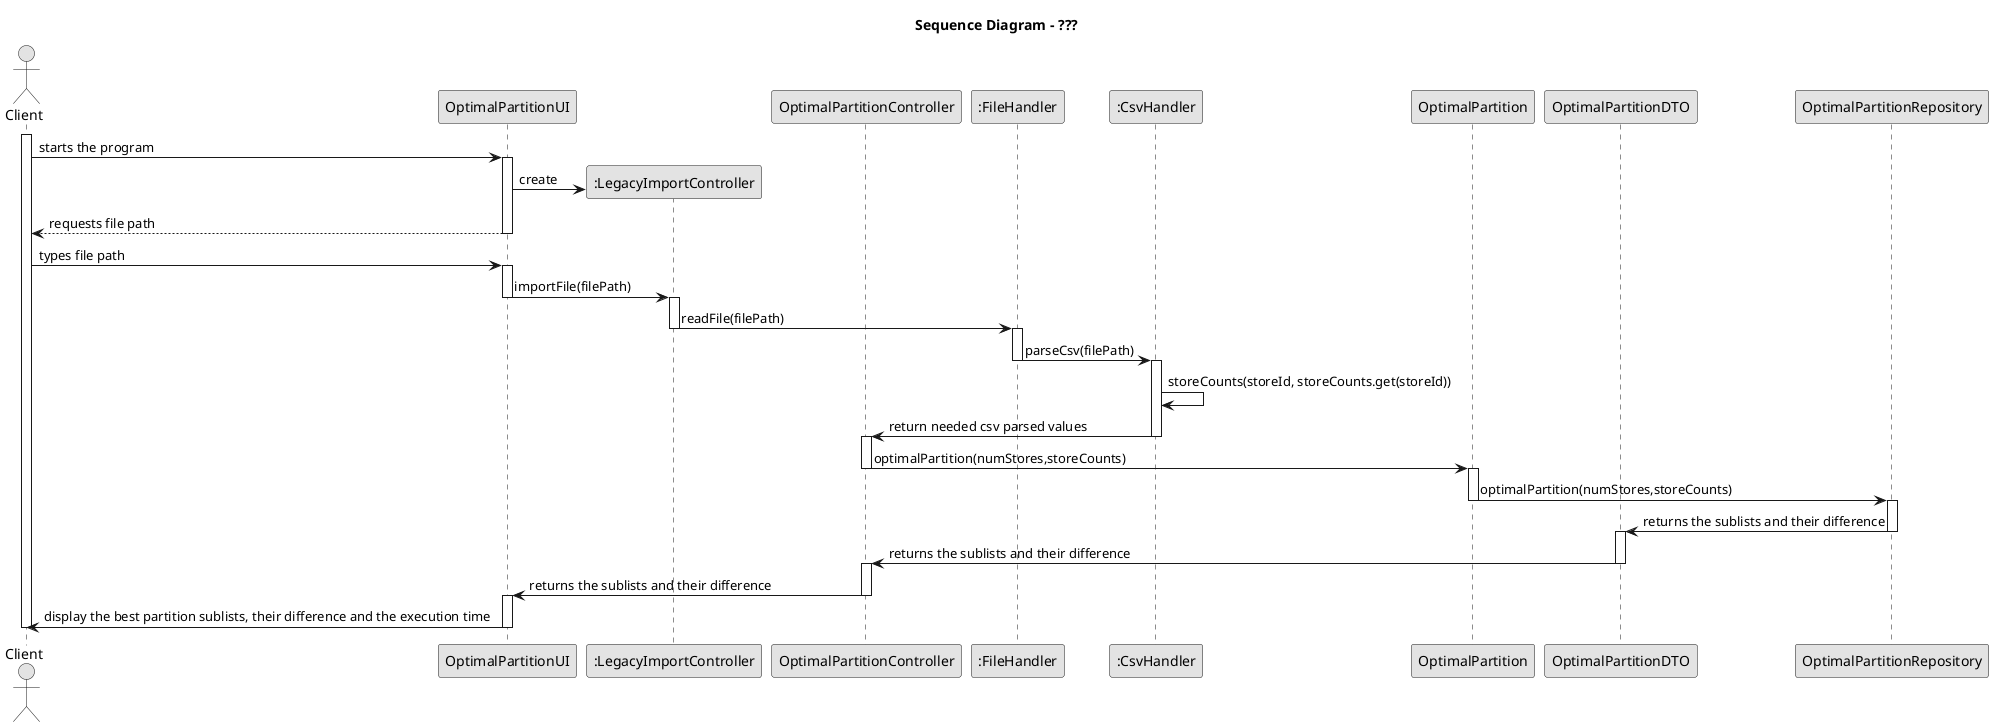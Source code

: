 @startuml

skinparam monochrome true
skinparam packageStyle rectangle
skinparam shadowing false

title Sequence Diagram - ???

actor "Client" as client

participant "OptimalPartitionUI" as oui
participant ":LegacyImportController" as ctrl
participant "OptimalPartitionController" as ocontroller
participant ":FileHandler" as fh
participant ":CsvHandler" as csv
participant "OptimalPartition" as o
participant "OptimalPartitionDTO" as odto
participant "OptimalPartitionRepository" as orepository








activate client
client -> oui: starts the program
activate oui
oui -> ctrl**: create

return requests file path

client -> oui: types file path
activate oui

oui -> ctrl: importFile(filePath)
deactivate oui
activate ctrl
ctrl -> fh: readFile(filePath)
deactivate ctrl
activate fh
fh -> csv: parseCsv(filePath)
deactivate fh
activate csv
csv -> csv : storeCounts(storeId, storeCounts.get(storeId))
csv ->ocontroller :return needed csv parsed values
deactivate csv
activate ocontroller
ocontroller -> o : optimalPartition(numStores,storeCounts)
deactivate ocontroller
activate o
o -> orepository : optimalPartition(numStores,storeCounts)
deactivate o
activate orepository
orepository -> odto : returns the sublists and their difference
deactivate orepository
activate odto
odto -> ocontroller : returns the sublists and their difference
deactivate odto
activate ocontroller
ocontroller -> oui : returns the sublists and their difference
deactivate ocontroller
activate oui
oui -> client : display the best partition sublists, their difference and the execution time
deactivate oui
deactivate client


@enduml